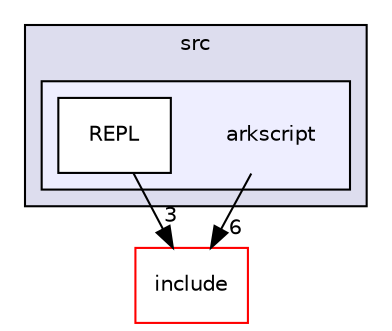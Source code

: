 digraph "C:/Users/folae/Documents/Code/Big-Projects/ArkScript/Ark/src/arkscript" {
  compound=true
  node [ fontsize="10", fontname="Helvetica"];
  edge [ labelfontsize="10", labelfontname="Helvetica"];
  subgraph clusterdir_68267d1309a1af8e8297ef4c3efbcdba {
    graph [ bgcolor="#ddddee", pencolor="black", label="src" fontname="Helvetica", fontsize="10", URL="dir_68267d1309a1af8e8297ef4c3efbcdba.html"]
  subgraph clusterdir_2f97cbe3d7d7ee3d0a7f34ae796b7c3c {
    graph [ bgcolor="#eeeeff", pencolor="black", label="" URL="dir_2f97cbe3d7d7ee3d0a7f34ae796b7c3c.html"];
    dir_2f97cbe3d7d7ee3d0a7f34ae796b7c3c [shape=plaintext label="arkscript"];
  dir_b137344471615342cb36678e59bedd43 [shape=box label="REPL" fillcolor="white" style="filled" URL="dir_b137344471615342cb36678e59bedd43.html"];
  }
  }
  dir_d44c64559bbebec7f509842c48db8b23 [shape=box label="include" fillcolor="white" style="filled" color="red" URL="dir_d44c64559bbebec7f509842c48db8b23.html"];
  dir_2f97cbe3d7d7ee3d0a7f34ae796b7c3c->dir_d44c64559bbebec7f509842c48db8b23 [headlabel="6", labeldistance=1.5 headhref="dir_000017_000000.html"];
  dir_b137344471615342cb36678e59bedd43->dir_d44c64559bbebec7f509842c48db8b23 [headlabel="3", labeldistance=1.5 headhref="dir_000018_000000.html"];
}
